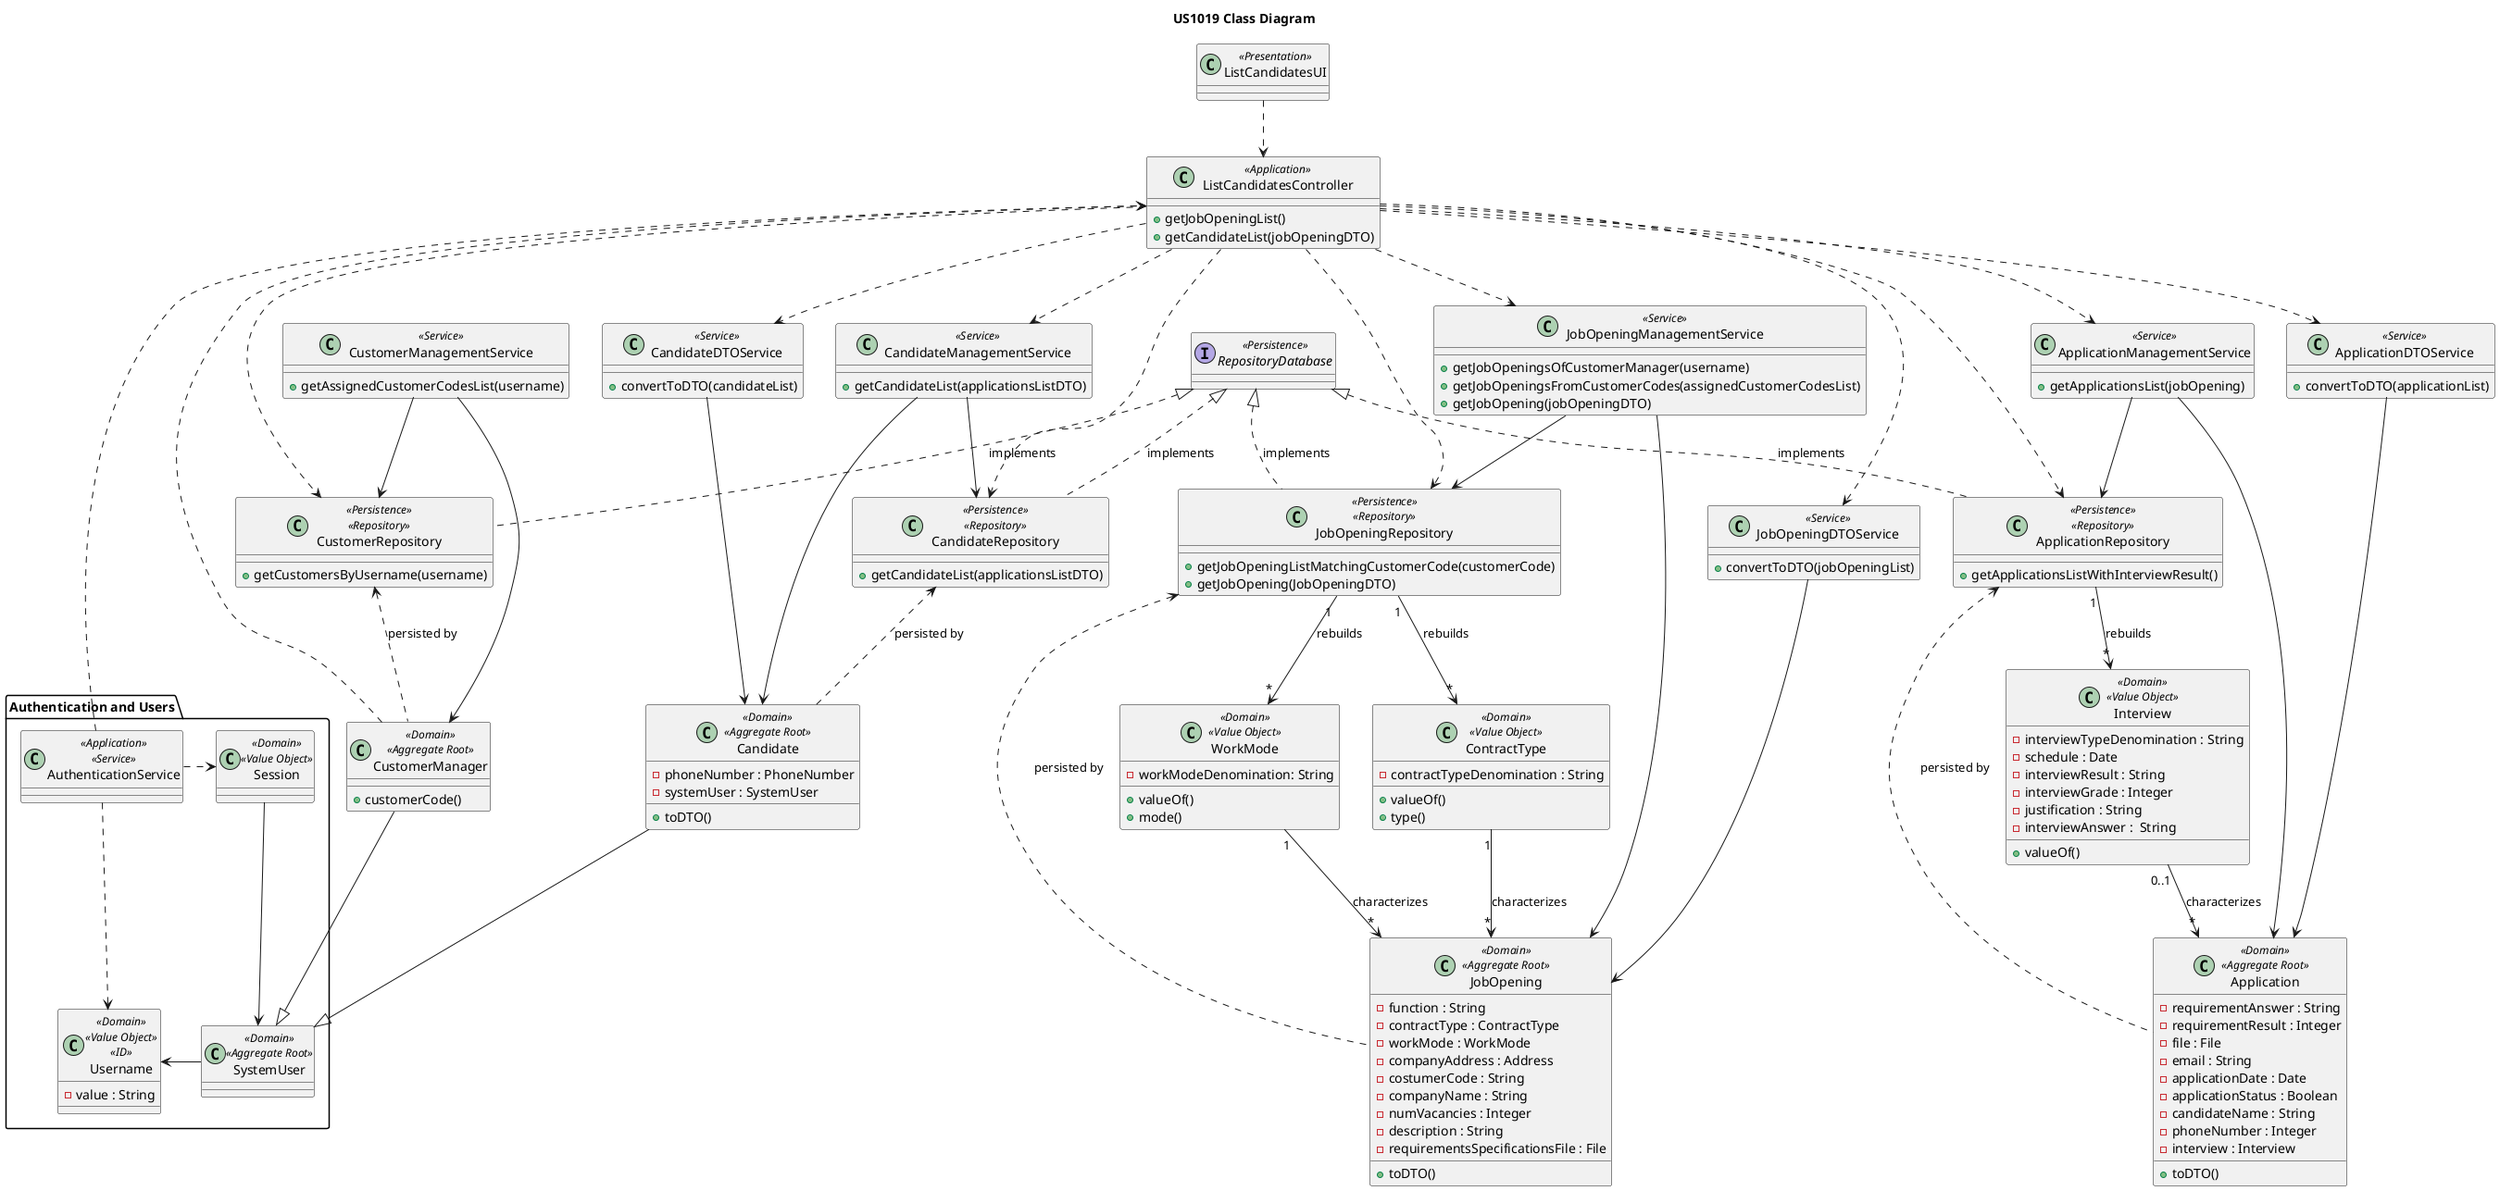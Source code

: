 @startuml US1019_CD
title US1019 Class Diagram

'package "Presentation" {
    class ListCandidatesUI <<Presentation>> {
    }
'}

'package "Application" {
    class ListCandidatesController <<Application>> {
        + getJobOpeningList()
        + getCandidateList(jobOpeningDTO)
    }
'}

class JobOpeningManagementService <<Service>> {
    + getJobOpeningsOfCustomerManager(username)
    + getJobOpeningsFromCustomerCodes(assignedCustomerCodesList)
    + getJobOpening(jobOpeningDTO)
}

class CustomerManagementService <<Service>> {
    + getAssignedCustomerCodesList(username)
}

class JobOpeningDTOService <<Service>> {
    + convertToDTO(jobOpeningList)
}

class ApplicationManagementService <<Service>> {
    + getApplicationsList(jobOpening)
}

class ApplicationDTOService <<Service>> {
    + convertToDTO(applicationList)
}

class CandidateManagementService <<Service>> {
    + getCandidateList(applicationsListDTO)
}

class CandidateDTOService <<Service>> {
    + convertToDTO(candidateList)
}

'package "Domain" {
    package "Authentication and Users" {
        class AuthenticationService <<Application>> <<Service>> {
        }
        class Session <<Domain>> <<Value Object>> {
        }
        class SystemUser <<Domain>> <<Aggregate Root>> {
        }
        class Username <<Domain>> <<Value Object>> <<ID>> {
            - value : String
        }
    }

    class CustomerManager <<Domain>> <<Aggregate Root>> {
        + customerCode()
    }

    class Candidate <<Domain>> <<Aggregate Root>> {
        - phoneNumber : PhoneNumber
        - systemUser : SystemUser
        + toDTO()
    }

    class JobOpening <<Domain>> <<Aggregate Root>> {
        - function : String
        - contractType : ContractType
        - workMode : WorkMode
        - companyAddress : Address
        - costumerCode : String
        - companyName : String
        - numVacancies : Integer
        - description : String
        - requirementsSpecificationsFile : File
        + toDTO()
    }

    class WorkMode <<Domain>> <<Value Object>> {
        - workModeDenomination: String
        + valueOf()
        + mode()
    }

    class ContractType <<Domain>> <<Value Object>> {
        - contractTypeDenomination : String
        + valueOf()
        + type()
    }

    class Application <<Domain>> <<Aggregate Root>> {
        - requirementAnswer : String
        - requirementResult : Integer
        - file : File
        - email : String
        - applicationDate : Date
        - applicationStatus : Boolean
        - candidateName : String
        - phoneNumber : Integer
        - interview : Interview
        + toDTO()
    }

    class Interview <<Domain>> <<Value Object>> {
        - interviewTypeDenomination : String
        - schedule : Date
        - interviewResult : String
        - interviewGrade : Integer
        - justification : String
        - interviewAnswer :  String
        + valueOf()
    }
'}

'package "Persistence" {
    class JobOpeningRepository <<Persistence>> <<Repository>> {
        + getJobOpeningListMatchingCustomerCode(customerCode)
        + getJobOpening(JobOpeningDTO)
    }

    class CustomerRepository <<Persistence>> <<Repository>> {
        + getCustomersByUsername(username)
    }

    class ApplicationRepository <<Persistence>> <<Repository>> {
        + getApplicationsListWithInterviewResult()
    }

    class CandidateRepository <<Persistence>> <<Repository>> {
        + getCandidateList(applicationsListDTO)
    }

    interface RepositoryDatabase <<Persistence>> {
    }
'}

' Associations
CustomerManager ..> ListCandidatesController
ListCandidatesUI ..> ListCandidatesController
ListCandidatesController ..> JobOpeningRepository
ListCandidatesController ..> ApplicationRepository
ListCandidatesController ..> CandidateRepository
ListCandidatesController ..> CustomerRepository
ListCandidatesController ..> ApplicationManagementService
ListCandidatesController ..> JobOpeningManagementService
ListCandidatesController ...> JobOpeningDTOService
ListCandidatesController ..> ApplicationDTOService
ListCandidatesController ..> CandidateManagementService
ListCandidatesController ..> CandidateDTOService

' Domain Layer
WorkMode "1" --> "*" JobOpening : characterizes
ContractType "1" --> "*" JobOpening  : characterizes
Interview "0..1" --> "*" Application : characterizes
JobOpeningManagementService --> JobOpeningRepository
JobOpeningManagementService --> JobOpening
ApplicationManagementService --> Application
ApplicationManagementService --> ApplicationRepository
ApplicationDTOService --> Application
JobOpeningDTOService --> JobOpening
CandidateManagementService --> CandidateRepository
CandidateManagementService --> Candidate
CandidateDTOService --> Candidate
CustomerManagementService --> CustomerRepository
CustomerManagementService --> CustomerManager

' Persistence Layer
JobOpeningRepository "1" --> "*" ContractType : rebuilds
JobOpeningRepository "1" --> "*" WorkMode : rebuilds
JobOpeningRepository <.. JobOpening : persisted by

ApplicationRepository <.. Application : persisted by
ApplicationRepository "1" --> "*" Interview : rebuilds

CandidateRepository <.. Candidate : persisted by

CustomerRepository <.. CustomerManager : persisted by

' Interface implementation
RepositoryDatabase <|.. JobOpeningRepository : implements
RepositoryDatabase <|.. ApplicationRepository : implements
RepositoryDatabase <|.. CandidateRepository : implements
RepositoryDatabase <|.. CustomerRepository : implements

' Authentication
Session --> SystemUser
SystemUser -> Username
AuthenticationService .> Username
AuthenticationService .> Session
AuthenticationService ..> ListCandidatesController
CustomerManager --|> SystemUser
Candidate --|> SystemUser

@enduml
